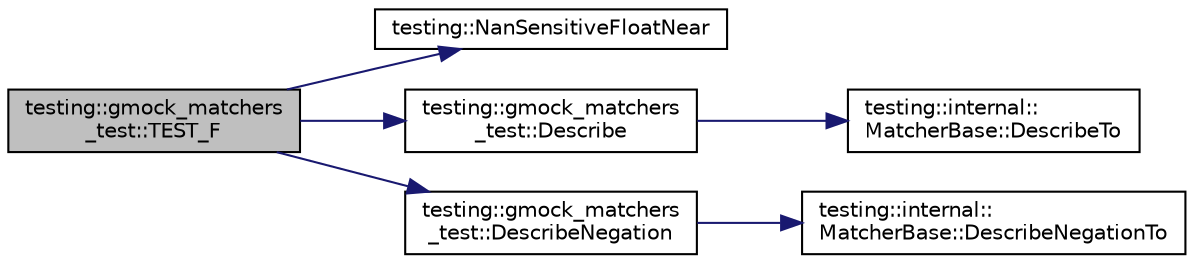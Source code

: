 digraph "testing::gmock_matchers_test::TEST_F"
{
  edge [fontname="Helvetica",fontsize="10",labelfontname="Helvetica",labelfontsize="10"];
  node [fontname="Helvetica",fontsize="10",shape=record];
  rankdir="LR";
  Node2156 [label="testing::gmock_matchers\l_test::TEST_F",height=0.2,width=0.4,color="black", fillcolor="grey75", style="filled", fontcolor="black"];
  Node2156 -> Node2157 [color="midnightblue",fontsize="10",style="solid",fontname="Helvetica"];
  Node2157 [label="testing::NanSensitiveFloatNear",height=0.2,width=0.4,color="black", fillcolor="white", style="filled",URL="$d0/d75/namespacetesting.html#a347ebf0075ca9470e71e8ac468c9818f"];
  Node2156 -> Node2158 [color="midnightblue",fontsize="10",style="solid",fontname="Helvetica"];
  Node2158 [label="testing::gmock_matchers\l_test::Describe",height=0.2,width=0.4,color="black", fillcolor="white", style="filled",URL="$d5/de1/namespacetesting_1_1gmock__matchers__test.html#a738a538e1705ea49670aeb3ed25108e6"];
  Node2158 -> Node2159 [color="midnightblue",fontsize="10",style="solid",fontname="Helvetica"];
  Node2159 [label="testing::internal::\lMatcherBase::DescribeTo",height=0.2,width=0.4,color="black", fillcolor="white", style="filled",URL="$df/d93/classtesting_1_1internal_1_1_matcher_base.html#a7e0c883c7745e0d646463077ef1c1267"];
  Node2156 -> Node2160 [color="midnightblue",fontsize="10",style="solid",fontname="Helvetica"];
  Node2160 [label="testing::gmock_matchers\l_test::DescribeNegation",height=0.2,width=0.4,color="black", fillcolor="white", style="filled",URL="$d5/de1/namespacetesting_1_1gmock__matchers__test.html#a96c18b92dede79060a7303fe5d178faf"];
  Node2160 -> Node2161 [color="midnightblue",fontsize="10",style="solid",fontname="Helvetica"];
  Node2161 [label="testing::internal::\lMatcherBase::DescribeNegationTo",height=0.2,width=0.4,color="black", fillcolor="white", style="filled",URL="$df/d93/classtesting_1_1internal_1_1_matcher_base.html#ac1089d49b6b8a381900618985cd69b7f"];
}
